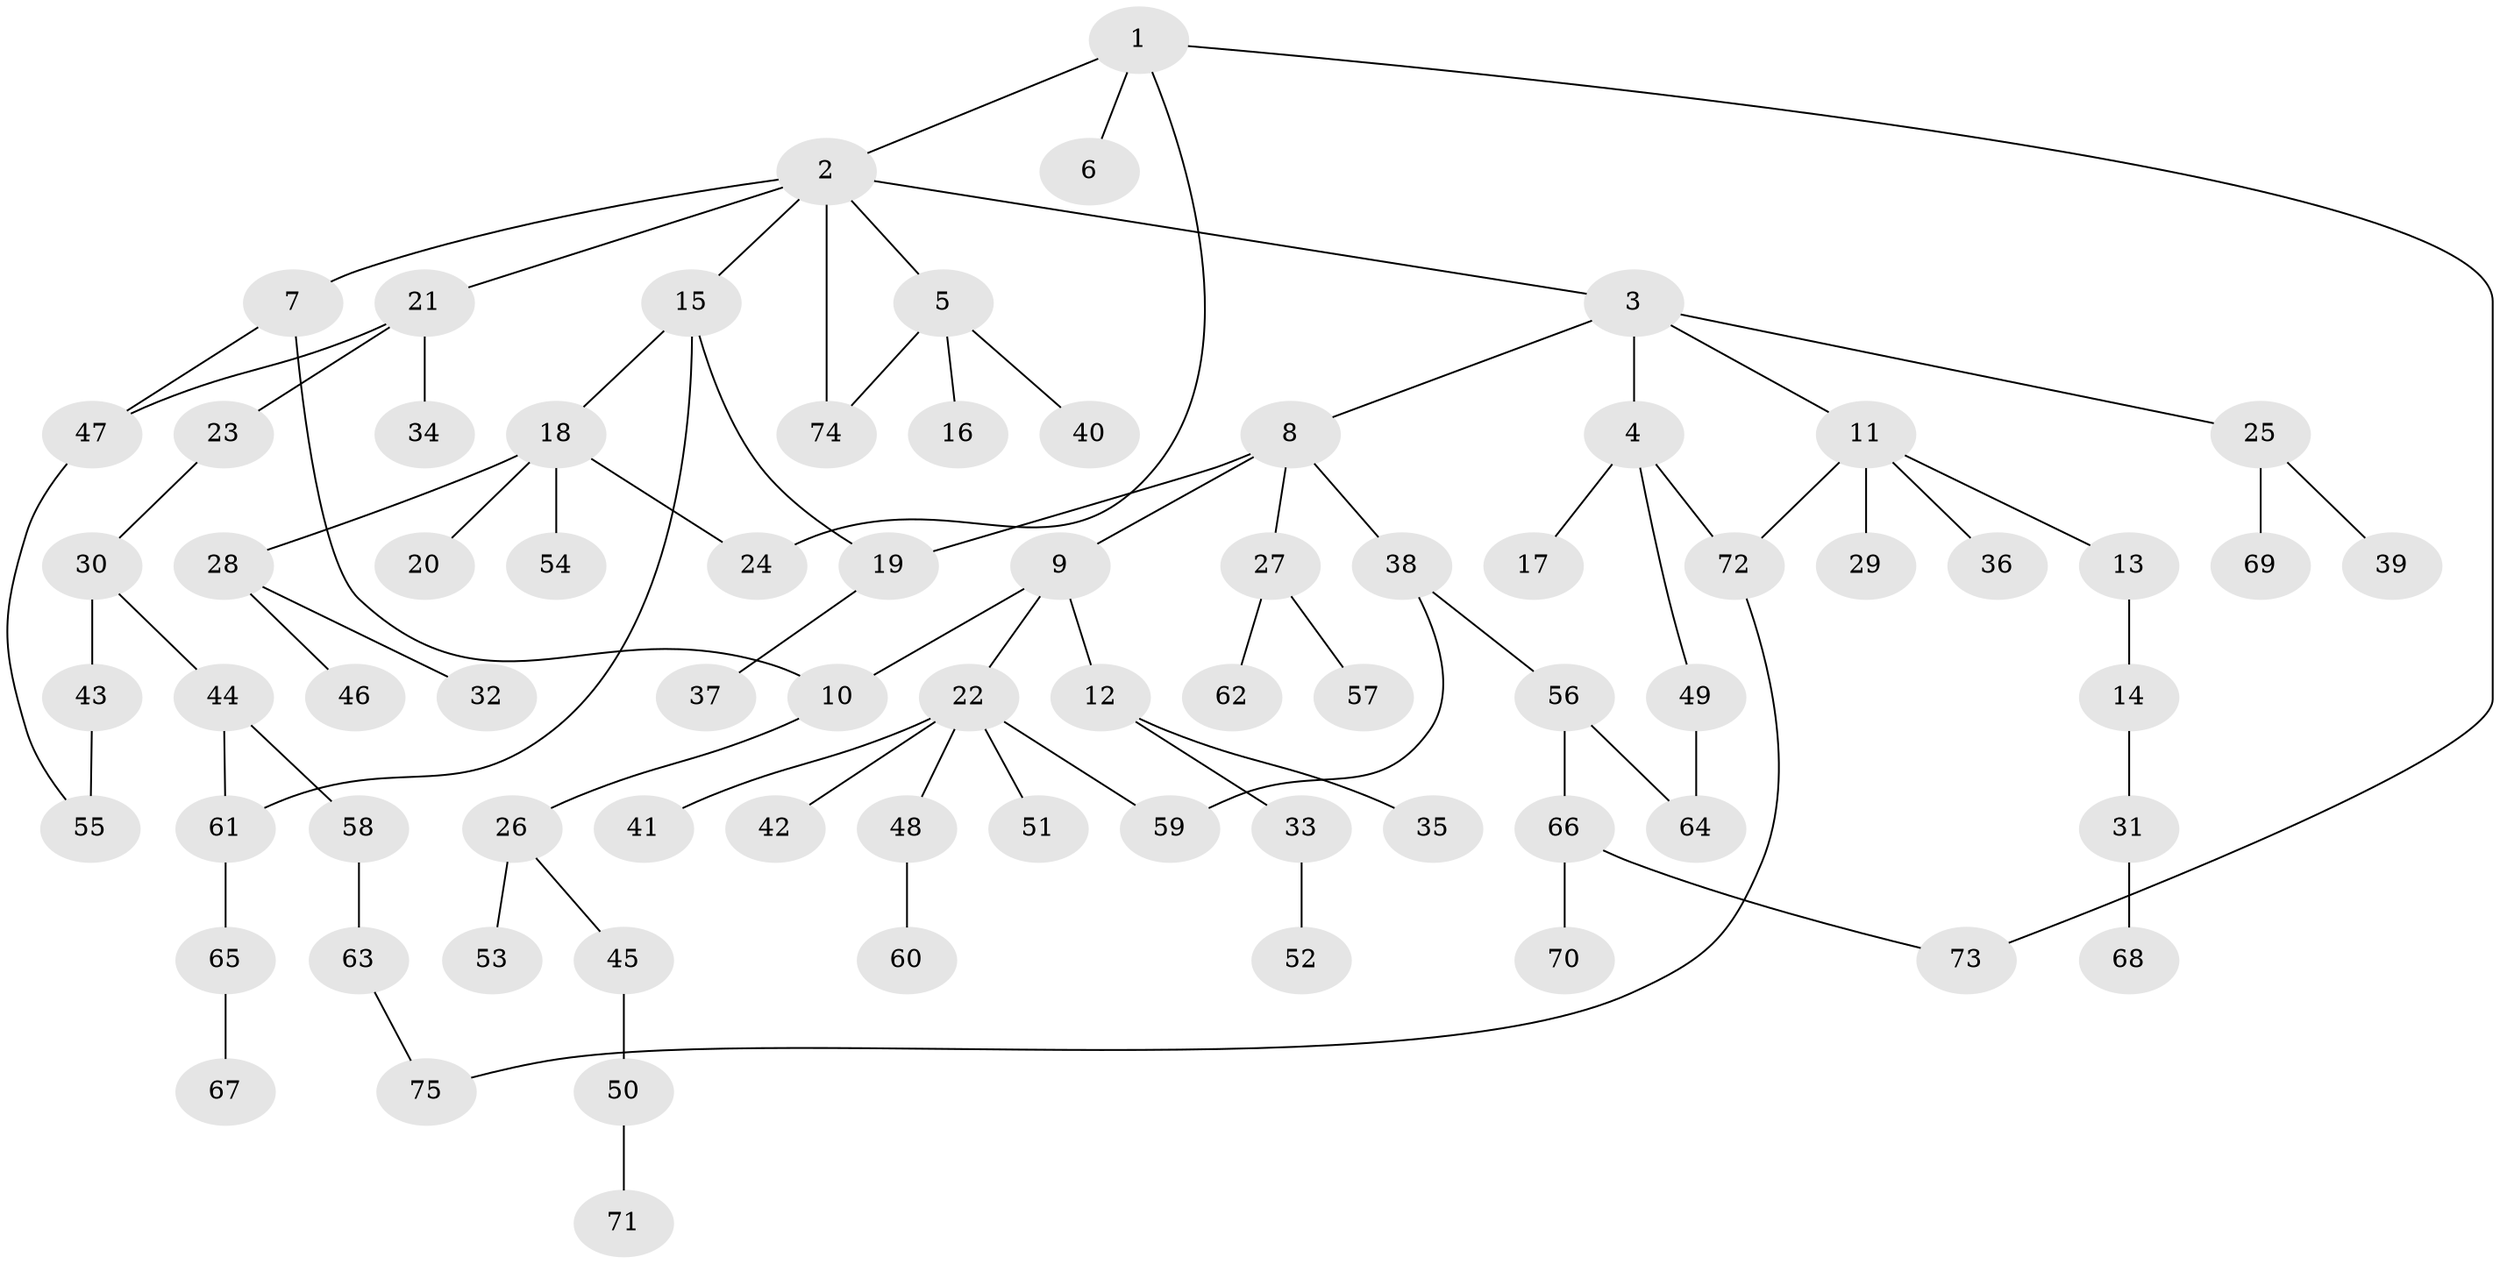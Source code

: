 // Generated by graph-tools (version 1.1) at 2025/42/03/09/25 04:42:53]
// undirected, 75 vertices, 86 edges
graph export_dot {
graph [start="1"]
  node [color=gray90,style=filled];
  1;
  2;
  3;
  4;
  5;
  6;
  7;
  8;
  9;
  10;
  11;
  12;
  13;
  14;
  15;
  16;
  17;
  18;
  19;
  20;
  21;
  22;
  23;
  24;
  25;
  26;
  27;
  28;
  29;
  30;
  31;
  32;
  33;
  34;
  35;
  36;
  37;
  38;
  39;
  40;
  41;
  42;
  43;
  44;
  45;
  46;
  47;
  48;
  49;
  50;
  51;
  52;
  53;
  54;
  55;
  56;
  57;
  58;
  59;
  60;
  61;
  62;
  63;
  64;
  65;
  66;
  67;
  68;
  69;
  70;
  71;
  72;
  73;
  74;
  75;
  1 -- 2;
  1 -- 6;
  1 -- 24;
  1 -- 73;
  2 -- 3;
  2 -- 5;
  2 -- 7;
  2 -- 15;
  2 -- 21;
  2 -- 74;
  3 -- 4;
  3 -- 8;
  3 -- 11;
  3 -- 25;
  4 -- 17;
  4 -- 49;
  4 -- 72;
  5 -- 16;
  5 -- 40;
  5 -- 74;
  7 -- 10;
  7 -- 47;
  8 -- 9;
  8 -- 27;
  8 -- 38;
  8 -- 19;
  9 -- 12;
  9 -- 22;
  9 -- 10;
  10 -- 26;
  11 -- 13;
  11 -- 29;
  11 -- 36;
  11 -- 72;
  12 -- 33;
  12 -- 35;
  13 -- 14;
  14 -- 31;
  15 -- 18;
  15 -- 19;
  15 -- 61;
  18 -- 20;
  18 -- 24;
  18 -- 28;
  18 -- 54;
  19 -- 37;
  21 -- 23;
  21 -- 34;
  21 -- 47;
  22 -- 41;
  22 -- 42;
  22 -- 48;
  22 -- 51;
  22 -- 59;
  23 -- 30;
  25 -- 39;
  25 -- 69;
  26 -- 45;
  26 -- 53;
  27 -- 57;
  27 -- 62;
  28 -- 32;
  28 -- 46;
  30 -- 43;
  30 -- 44;
  31 -- 68;
  33 -- 52;
  38 -- 56;
  38 -- 59;
  43 -- 55;
  44 -- 58;
  44 -- 61;
  45 -- 50;
  47 -- 55;
  48 -- 60;
  49 -- 64;
  50 -- 71;
  56 -- 66;
  56 -- 64;
  58 -- 63;
  61 -- 65;
  63 -- 75;
  65 -- 67;
  66 -- 70;
  66 -- 73;
  72 -- 75;
}
